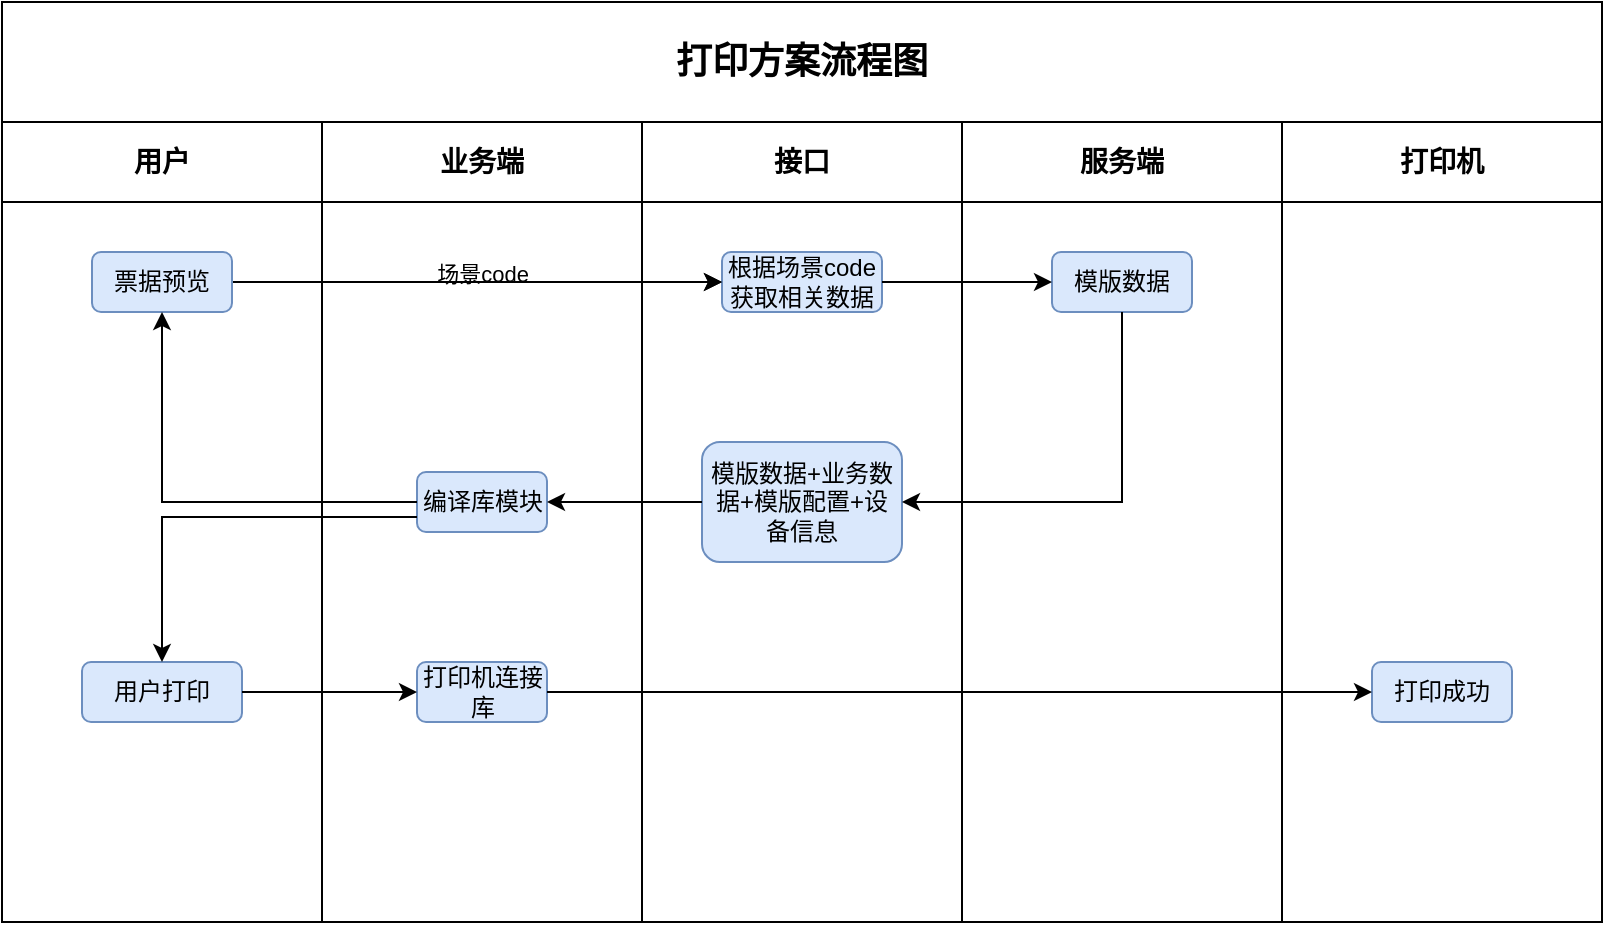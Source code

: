 <mxfile version="24.7.17">
  <diagram id="prtHgNgQTEPvFCAcTncT" name="Page-1">
    <mxGraphModel dx="1195" dy="622" grid="1" gridSize="10" guides="1" tooltips="1" connect="1" arrows="1" fold="1" page="1" pageScale="1" pageWidth="827" pageHeight="1169" math="0" shadow="0">
      <root>
        <mxCell id="0" />
        <mxCell id="1" parent="0" />
        <mxCell id="hbgkxxp7qQodJCzmnGvr-2" value="&lt;font style=&quot;font-size: 18px;&quot;&gt;打印方案流程图&lt;/font&gt;" style="swimlane;whiteSpace=wrap;html=1;startSize=60;" vertex="1" parent="1">
          <mxGeometry x="20" y="100" width="800" height="460" as="geometry">
            <mxRectangle x="60" y="90" width="140" height="30" as="alternateBounds" />
          </mxGeometry>
        </mxCell>
        <mxCell id="hbgkxxp7qQodJCzmnGvr-5" value="&lt;font style=&quot;font-size: 14px;&quot;&gt;接口&lt;/font&gt;" style="swimlane;whiteSpace=wrap;html=1;startSize=40;" vertex="1" parent="hbgkxxp7qQodJCzmnGvr-2">
          <mxGeometry x="320" y="60" width="160" height="400" as="geometry" />
        </mxCell>
        <mxCell id="hbgkxxp7qQodJCzmnGvr-17" value="根据场景code获取相关数据" style="rounded=1;whiteSpace=wrap;html=1;fillColor=#dae8fc;strokeColor=#6c8ebf;" vertex="1" parent="hbgkxxp7qQodJCzmnGvr-5">
          <mxGeometry x="40" y="65" width="80" height="30" as="geometry" />
        </mxCell>
        <mxCell id="hbgkxxp7qQodJCzmnGvr-37" value="模版数据+业务数据+模版配置+设备信息" style="rounded=1;whiteSpace=wrap;html=1;fillColor=#dae8fc;strokeColor=#6c8ebf;" vertex="1" parent="hbgkxxp7qQodJCzmnGvr-5">
          <mxGeometry x="30" y="160" width="100" height="60" as="geometry" />
        </mxCell>
        <mxCell id="hbgkxxp7qQodJCzmnGvr-6" value="&lt;font style=&quot;font-size: 14px;&quot;&gt;服务端&lt;/font&gt;" style="swimlane;whiteSpace=wrap;html=1;startSize=40;" vertex="1" parent="hbgkxxp7qQodJCzmnGvr-2">
          <mxGeometry x="480" y="60" width="160" height="400" as="geometry" />
        </mxCell>
        <mxCell id="hbgkxxp7qQodJCzmnGvr-10" value="模版数据" style="rounded=1;whiteSpace=wrap;html=1;fillColor=#dae8fc;strokeColor=#6c8ebf;" vertex="1" parent="hbgkxxp7qQodJCzmnGvr-6">
          <mxGeometry x="45" y="65" width="70" height="30" as="geometry" />
        </mxCell>
        <mxCell id="hbgkxxp7qQodJCzmnGvr-3" value="&lt;font style=&quot;font-size: 14px;&quot;&gt;业务端&lt;/font&gt;" style="swimlane;whiteSpace=wrap;html=1;startSize=40;" vertex="1" parent="hbgkxxp7qQodJCzmnGvr-2">
          <mxGeometry x="160" y="60" width="160" height="400" as="geometry" />
        </mxCell>
        <mxCell id="hbgkxxp7qQodJCzmnGvr-32" value="编译库模块" style="rounded=1;whiteSpace=wrap;html=1;fillColor=#dae8fc;strokeColor=#6c8ebf;" vertex="1" parent="hbgkxxp7qQodJCzmnGvr-3">
          <mxGeometry x="47.5" y="175" width="65" height="30" as="geometry" />
        </mxCell>
        <mxCell id="hbgkxxp7qQodJCzmnGvr-44" value="打印机连接库" style="rounded=1;whiteSpace=wrap;html=1;fillColor=#dae8fc;strokeColor=#6c8ebf;" vertex="1" parent="hbgkxxp7qQodJCzmnGvr-3">
          <mxGeometry x="47.5" y="270" width="65" height="30" as="geometry" />
        </mxCell>
        <mxCell id="hbgkxxp7qQodJCzmnGvr-21" style="edgeStyle=orthogonalEdgeStyle;rounded=0;orthogonalLoop=1;jettySize=auto;html=1;exitX=1;exitY=0.5;exitDx=0;exitDy=0;" edge="1" parent="hbgkxxp7qQodJCzmnGvr-2" source="hbgkxxp7qQodJCzmnGvr-8" target="hbgkxxp7qQodJCzmnGvr-17">
          <mxGeometry relative="1" as="geometry" />
        </mxCell>
        <mxCell id="hbgkxxp7qQodJCzmnGvr-28" value="场景code" style="edgeLabel;html=1;align=center;verticalAlign=middle;resizable=0;points=[];" vertex="1" connectable="0" parent="hbgkxxp7qQodJCzmnGvr-21">
          <mxGeometry x="-0.377" y="4" relative="1" as="geometry">
            <mxPoint x="48" as="offset" />
          </mxGeometry>
        </mxCell>
        <mxCell id="hbgkxxp7qQodJCzmnGvr-25" value="" style="edgeStyle=orthogonalEdgeStyle;rounded=0;orthogonalLoop=1;jettySize=auto;html=1;" edge="1" parent="hbgkxxp7qQodJCzmnGvr-2" source="hbgkxxp7qQodJCzmnGvr-8" target="hbgkxxp7qQodJCzmnGvr-17">
          <mxGeometry relative="1" as="geometry" />
        </mxCell>
        <mxCell id="hbgkxxp7qQodJCzmnGvr-30" style="edgeStyle=orthogonalEdgeStyle;rounded=0;orthogonalLoop=1;jettySize=auto;html=1;exitX=1;exitY=0.5;exitDx=0;exitDy=0;entryX=0;entryY=0.5;entryDx=0;entryDy=0;" edge="1" parent="hbgkxxp7qQodJCzmnGvr-2" source="hbgkxxp7qQodJCzmnGvr-17" target="hbgkxxp7qQodJCzmnGvr-10">
          <mxGeometry relative="1" as="geometry" />
        </mxCell>
        <mxCell id="hbgkxxp7qQodJCzmnGvr-7" value="&lt;font style=&quot;font-size: 14px;&quot;&gt;用户&lt;/font&gt;" style="swimlane;whiteSpace=wrap;html=1;startSize=40;" vertex="1" parent="hbgkxxp7qQodJCzmnGvr-2">
          <mxGeometry y="60" width="160" height="400" as="geometry" />
        </mxCell>
        <mxCell id="hbgkxxp7qQodJCzmnGvr-8" value="票据预览" style="rounded=1;whiteSpace=wrap;html=1;fillColor=#dae8fc;strokeColor=#6c8ebf;" vertex="1" parent="hbgkxxp7qQodJCzmnGvr-7">
          <mxGeometry x="45" y="65" width="70" height="30" as="geometry" />
        </mxCell>
        <mxCell id="hbgkxxp7qQodJCzmnGvr-9" value="用户打印" style="rounded=1;whiteSpace=wrap;html=1;fillColor=#dae8fc;strokeColor=#6c8ebf;" vertex="1" parent="hbgkxxp7qQodJCzmnGvr-7">
          <mxGeometry x="40" y="270" width="80" height="30" as="geometry" />
        </mxCell>
        <mxCell id="hbgkxxp7qQodJCzmnGvr-34" style="edgeStyle=orthogonalEdgeStyle;rounded=0;orthogonalLoop=1;jettySize=auto;html=1;exitX=0;exitY=0.5;exitDx=0;exitDy=0;entryX=0.5;entryY=1;entryDx=0;entryDy=0;" edge="1" parent="hbgkxxp7qQodJCzmnGvr-2" source="hbgkxxp7qQodJCzmnGvr-32" target="hbgkxxp7qQodJCzmnGvr-8">
          <mxGeometry relative="1" as="geometry" />
        </mxCell>
        <mxCell id="hbgkxxp7qQodJCzmnGvr-38" style="edgeStyle=orthogonalEdgeStyle;rounded=0;orthogonalLoop=1;jettySize=auto;html=1;exitX=0.5;exitY=1;exitDx=0;exitDy=0;entryX=1;entryY=0.5;entryDx=0;entryDy=0;" edge="1" parent="hbgkxxp7qQodJCzmnGvr-2" source="hbgkxxp7qQodJCzmnGvr-10" target="hbgkxxp7qQodJCzmnGvr-37">
          <mxGeometry relative="1" as="geometry" />
        </mxCell>
        <mxCell id="hbgkxxp7qQodJCzmnGvr-39" style="edgeStyle=orthogonalEdgeStyle;rounded=0;orthogonalLoop=1;jettySize=auto;html=1;exitX=0;exitY=0.5;exitDx=0;exitDy=0;entryX=1;entryY=0.5;entryDx=0;entryDy=0;" edge="1" parent="hbgkxxp7qQodJCzmnGvr-2" source="hbgkxxp7qQodJCzmnGvr-37" target="hbgkxxp7qQodJCzmnGvr-32">
          <mxGeometry relative="1" as="geometry" />
        </mxCell>
        <mxCell id="hbgkxxp7qQodJCzmnGvr-41" style="edgeStyle=orthogonalEdgeStyle;rounded=0;orthogonalLoop=1;jettySize=auto;html=1;exitX=0;exitY=0.75;exitDx=0;exitDy=0;entryX=0.5;entryY=0;entryDx=0;entryDy=0;" edge="1" parent="hbgkxxp7qQodJCzmnGvr-2" source="hbgkxxp7qQodJCzmnGvr-32" target="hbgkxxp7qQodJCzmnGvr-9">
          <mxGeometry relative="1" as="geometry" />
        </mxCell>
        <mxCell id="hbgkxxp7qQodJCzmnGvr-42" value="&lt;font style=&quot;font-size: 14px;&quot;&gt;打印机&lt;/font&gt;" style="swimlane;whiteSpace=wrap;html=1;startSize=40;" vertex="1" parent="hbgkxxp7qQodJCzmnGvr-2">
          <mxGeometry x="640" y="60" width="160" height="400" as="geometry" />
        </mxCell>
        <mxCell id="hbgkxxp7qQodJCzmnGvr-43" value="打印成功" style="rounded=1;whiteSpace=wrap;html=1;fillColor=#dae8fc;strokeColor=#6c8ebf;" vertex="1" parent="hbgkxxp7qQodJCzmnGvr-42">
          <mxGeometry x="45" y="270" width="70" height="30" as="geometry" />
        </mxCell>
        <mxCell id="hbgkxxp7qQodJCzmnGvr-45" style="edgeStyle=orthogonalEdgeStyle;rounded=0;orthogonalLoop=1;jettySize=auto;html=1;exitX=1;exitY=0.5;exitDx=0;exitDy=0;entryX=0;entryY=0.5;entryDx=0;entryDy=0;" edge="1" parent="hbgkxxp7qQodJCzmnGvr-2" source="hbgkxxp7qQodJCzmnGvr-9" target="hbgkxxp7qQodJCzmnGvr-44">
          <mxGeometry relative="1" as="geometry" />
        </mxCell>
        <mxCell id="hbgkxxp7qQodJCzmnGvr-46" style="edgeStyle=orthogonalEdgeStyle;rounded=0;orthogonalLoop=1;jettySize=auto;html=1;exitX=1;exitY=0.5;exitDx=0;exitDy=0;" edge="1" parent="hbgkxxp7qQodJCzmnGvr-2" source="hbgkxxp7qQodJCzmnGvr-44" target="hbgkxxp7qQodJCzmnGvr-43">
          <mxGeometry relative="1" as="geometry" />
        </mxCell>
      </root>
    </mxGraphModel>
  </diagram>
</mxfile>
